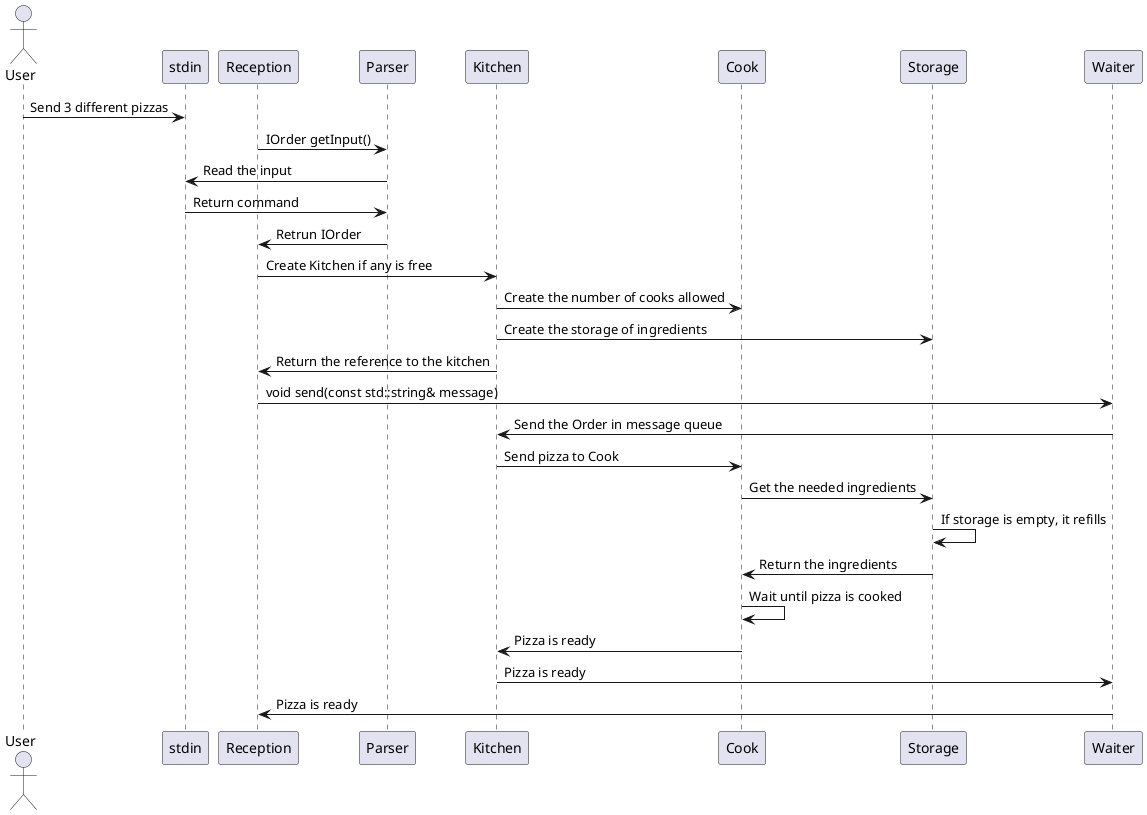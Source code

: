 @startuml plazza

actor User

User -> stdin: Send 3 different pizzas
Reception -> Parser: IOrder getInput()
Parser -> stdin: Read the input
stdin -> Parser: Return command
Parser -> Reception: Retrun IOrder
Reception -> Kitchen: Create Kitchen if any is free
Kitchen -> Cook: Create the number of cooks allowed
Kitchen -> Storage: Create the storage of ingredients
Kitchen -> Reception: Return the reference to the kitchen
Reception -> Waiter: void send(const std::string& message)
Waiter -> Kitchen: Send the Order in message queue
Kitchen -> Cook:  Send pizza to Cook
Cook -> Storage: Get the needed ingredients
Storage -> Storage: If storage is empty, it refills
Storage -> Cook: Return the ingredients
Cook -> Cook: Wait until pizza is cooked
Cook -> Kitchen: Pizza is ready
Kitchen -> Waiter: Pizza is ready
Waiter -> Reception: Pizza is ready



@endumlæ